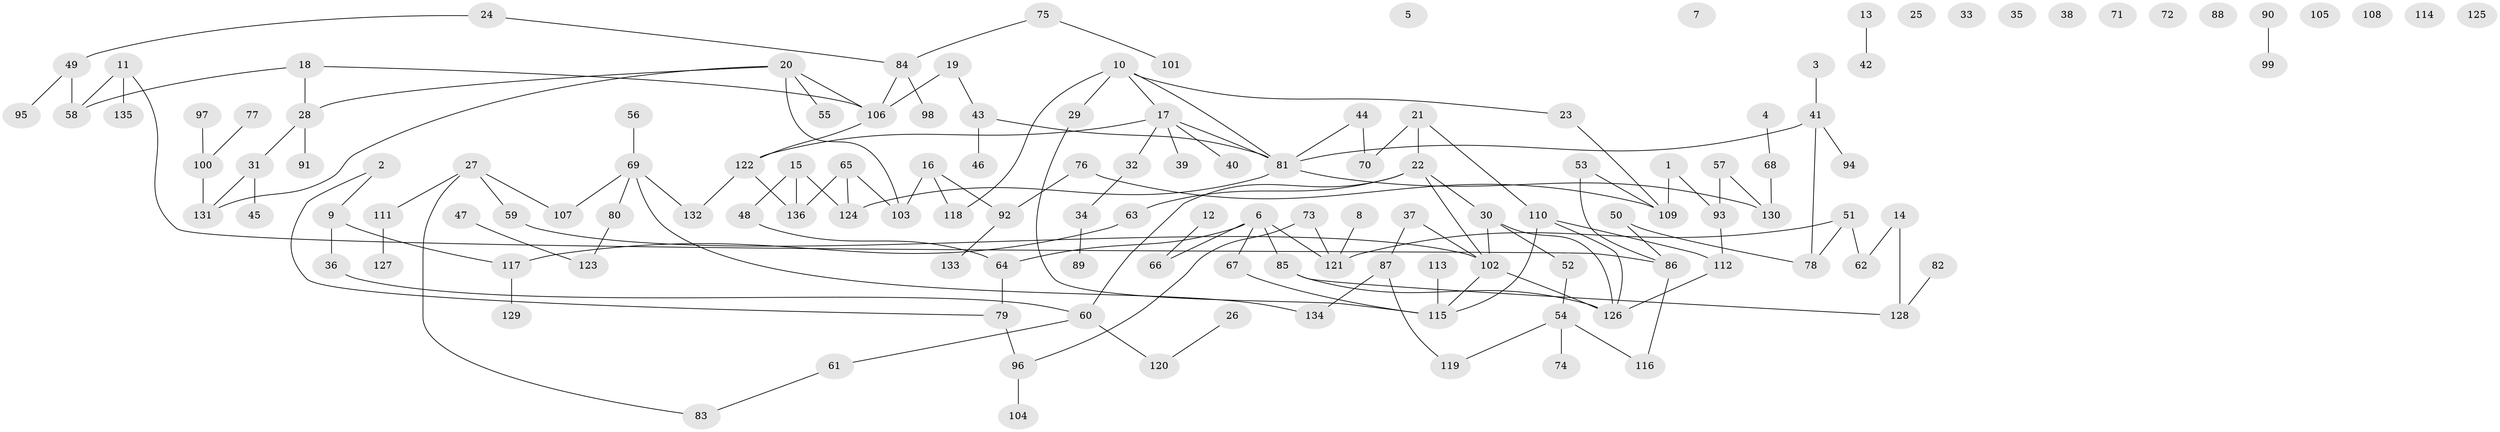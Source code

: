 // Generated by graph-tools (version 1.1) at 2025/13/03/09/25 04:13:12]
// undirected, 136 vertices, 152 edges
graph export_dot {
graph [start="1"]
  node [color=gray90,style=filled];
  1;
  2;
  3;
  4;
  5;
  6;
  7;
  8;
  9;
  10;
  11;
  12;
  13;
  14;
  15;
  16;
  17;
  18;
  19;
  20;
  21;
  22;
  23;
  24;
  25;
  26;
  27;
  28;
  29;
  30;
  31;
  32;
  33;
  34;
  35;
  36;
  37;
  38;
  39;
  40;
  41;
  42;
  43;
  44;
  45;
  46;
  47;
  48;
  49;
  50;
  51;
  52;
  53;
  54;
  55;
  56;
  57;
  58;
  59;
  60;
  61;
  62;
  63;
  64;
  65;
  66;
  67;
  68;
  69;
  70;
  71;
  72;
  73;
  74;
  75;
  76;
  77;
  78;
  79;
  80;
  81;
  82;
  83;
  84;
  85;
  86;
  87;
  88;
  89;
  90;
  91;
  92;
  93;
  94;
  95;
  96;
  97;
  98;
  99;
  100;
  101;
  102;
  103;
  104;
  105;
  106;
  107;
  108;
  109;
  110;
  111;
  112;
  113;
  114;
  115;
  116;
  117;
  118;
  119;
  120;
  121;
  122;
  123;
  124;
  125;
  126;
  127;
  128;
  129;
  130;
  131;
  132;
  133;
  134;
  135;
  136;
  1 -- 93;
  1 -- 109;
  2 -- 9;
  2 -- 79;
  3 -- 41;
  4 -- 68;
  6 -- 64;
  6 -- 66;
  6 -- 67;
  6 -- 85;
  6 -- 121;
  8 -- 121;
  9 -- 36;
  9 -- 117;
  10 -- 17;
  10 -- 23;
  10 -- 29;
  10 -- 81;
  10 -- 118;
  11 -- 58;
  11 -- 86;
  11 -- 135;
  12 -- 66;
  13 -- 42;
  14 -- 62;
  14 -- 128;
  15 -- 48;
  15 -- 124;
  15 -- 136;
  16 -- 92;
  16 -- 103;
  16 -- 118;
  17 -- 32;
  17 -- 39;
  17 -- 40;
  17 -- 81;
  17 -- 122;
  18 -- 28;
  18 -- 58;
  18 -- 106;
  19 -- 43;
  19 -- 106;
  20 -- 28;
  20 -- 55;
  20 -- 103;
  20 -- 106;
  20 -- 131;
  21 -- 22;
  21 -- 70;
  21 -- 110;
  22 -- 30;
  22 -- 60;
  22 -- 63;
  22 -- 102;
  23 -- 109;
  24 -- 49;
  24 -- 84;
  26 -- 120;
  27 -- 59;
  27 -- 83;
  27 -- 107;
  27 -- 111;
  28 -- 31;
  28 -- 91;
  29 -- 115;
  30 -- 52;
  30 -- 102;
  30 -- 126;
  31 -- 45;
  31 -- 131;
  32 -- 34;
  34 -- 89;
  36 -- 60;
  37 -- 87;
  37 -- 102;
  41 -- 78;
  41 -- 81;
  41 -- 94;
  43 -- 46;
  43 -- 81;
  44 -- 70;
  44 -- 81;
  47 -- 123;
  48 -- 64;
  49 -- 58;
  49 -- 95;
  50 -- 78;
  50 -- 86;
  51 -- 62;
  51 -- 78;
  51 -- 121;
  52 -- 54;
  53 -- 86;
  53 -- 109;
  54 -- 74;
  54 -- 116;
  54 -- 119;
  56 -- 69;
  57 -- 93;
  57 -- 130;
  59 -- 102;
  60 -- 61;
  60 -- 120;
  61 -- 83;
  63 -- 117;
  64 -- 79;
  65 -- 103;
  65 -- 124;
  65 -- 136;
  67 -- 115;
  68 -- 130;
  69 -- 80;
  69 -- 107;
  69 -- 132;
  69 -- 134;
  73 -- 96;
  73 -- 121;
  75 -- 84;
  75 -- 101;
  76 -- 92;
  76 -- 109;
  77 -- 100;
  79 -- 96;
  80 -- 123;
  81 -- 124;
  81 -- 130;
  82 -- 128;
  84 -- 98;
  84 -- 106;
  85 -- 126;
  85 -- 128;
  86 -- 116;
  87 -- 119;
  87 -- 134;
  90 -- 99;
  92 -- 133;
  93 -- 112;
  96 -- 104;
  97 -- 100;
  100 -- 131;
  102 -- 115;
  102 -- 126;
  106 -- 122;
  110 -- 112;
  110 -- 115;
  110 -- 126;
  111 -- 127;
  112 -- 126;
  113 -- 115;
  117 -- 129;
  122 -- 132;
  122 -- 136;
}
